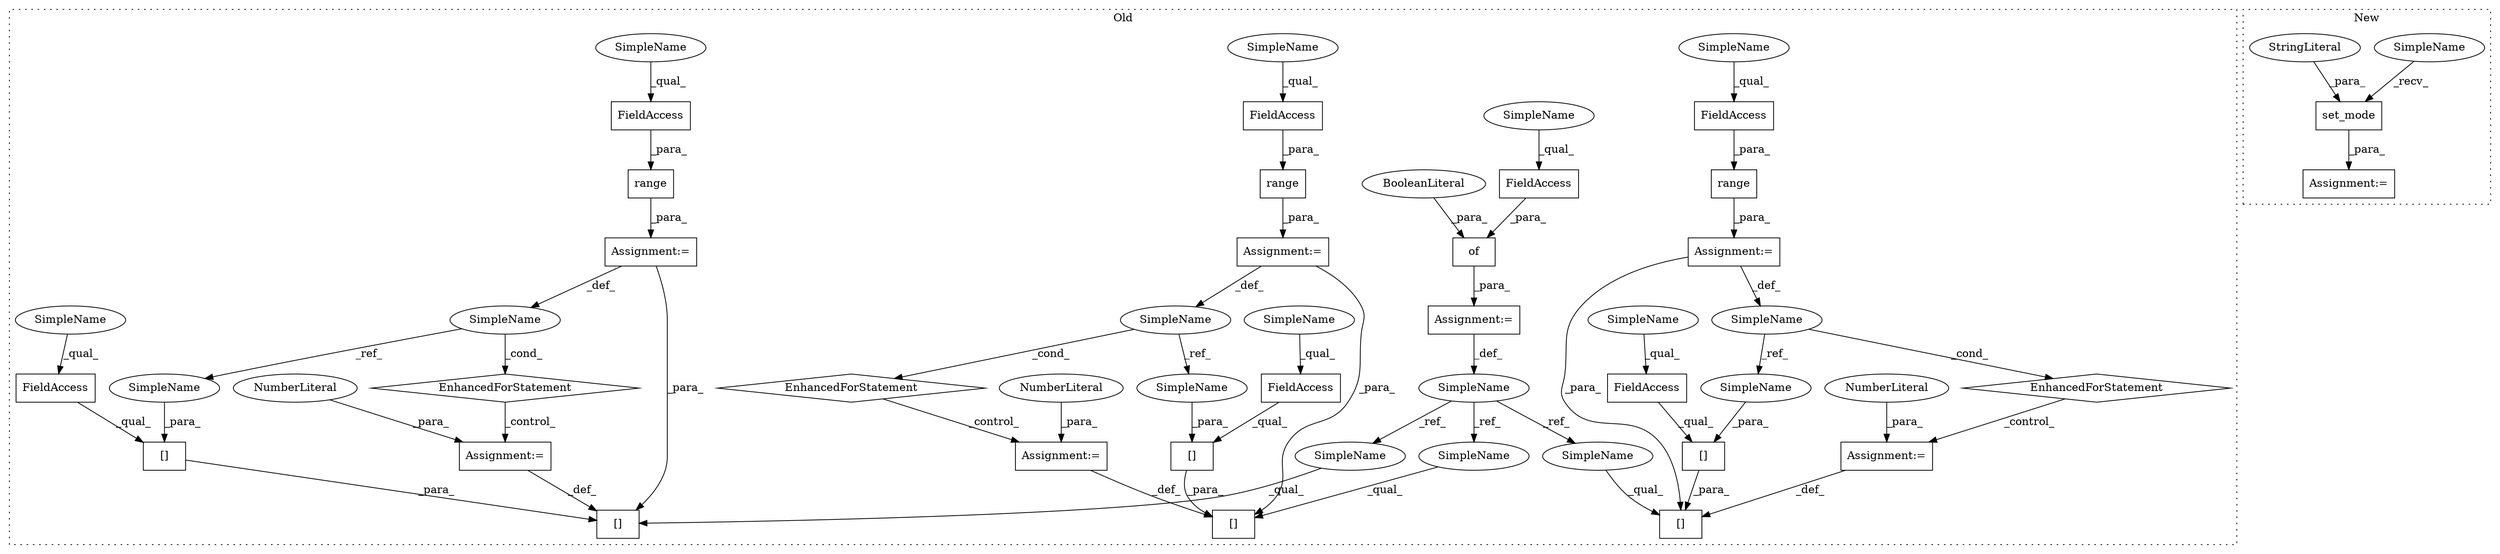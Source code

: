 digraph G {
subgraph cluster0 {
1 [label="EnhancedForStatement" a="70" s="15156,15241" l="53,2" shape="diamond"];
3 [label="SimpleName" a="42" s="15213" l="2" shape="ellipse"];
4 [label="[]" a="2" s="15254,15277" l="21,1" shape="box"];
5 [label="FieldAccess" a="22" s="15254" l="20" shape="box"];
6 [label="[]" a="2" s="15251,15278" l="3,1" shape="box"];
7 [label="FieldAccess" a="22" s="15118" l="19" shape="box"];
8 [label="[]" a="2" s="15118,15140" l="20,1" shape="box"];
9 [label="SimpleName" a="42" s="15078" l="2" shape="ellipse"];
10 [label="EnhancedForStatement" a="70" s="15021,15105" l="53,2" shape="diamond"];
11 [label="[]" a="2" s="15115,15141" l="3,1" shape="box"];
12 [label="FieldAccess" a="22" s="15390" l="19" shape="box"];
13 [label="[]" a="2" s="15390,15412" l="20,1" shape="box"];
14 [label="SimpleName" a="42" s="15350" l="2" shape="ellipse"];
15 [label="EnhancedForStatement" a="70" s="15293,15377" l="53,2" shape="diamond"];
16 [label="[]" a="2" s="15387,15413" l="3,1" shape="box"];
17 [label="FieldAccess" a="22" s="14992" l="16" shape="box"];
18 [label="FieldAccess" a="22" s="15361" l="15" shape="box"];
19 [label="FieldAccess" a="22" s="15224" l="16" shape="box"];
20 [label="SimpleName" a="42" s="14982" l="2" shape="ellipse"];
23 [label="Assignment:=" a="7" s="15142" l="1" shape="box"];
24 [label="Assignment:=" a="7" s="15414" l="1" shape="box"];
25 [label="Assignment:=" a="7" s="15279" l="1" shape="box"];
26 [label="Assignment:=" a="7" s="14984" l="1" shape="box"];
27 [label="NumberLiteral" a="34" s="15143" l="1" shape="ellipse"];
28 [label="NumberLiteral" a="34" s="15280" l="1" shape="ellipse"];
29 [label="NumberLiteral" a="34" s="15415" l="1" shape="ellipse"];
30 [label="of" a="32" s="14989,15014" l="3,1" shape="box"];
31 [label="range" a="32" s="15083,15104" l="6,1" shape="box"];
32 [label="BooleanLiteral" a="9" s="15009" l="5" shape="ellipse"];
33 [label="range" a="32" s="15218,15240" l="6,1" shape="box"];
34 [label="Assignment:=" a="7" s="15156,15241" l="53,2" shape="box"];
35 [label="Assignment:=" a="7" s="15021,15105" l="53,2" shape="box"];
36 [label="Assignment:=" a="7" s="15293,15377" l="53,2" shape="box"];
37 [label="FieldAccess" a="22" s="15089" l="15" shape="box"];
38 [label="range" a="32" s="15355,15376" l="6,1" shape="box"];
39 [label="SimpleName" a="42" s="15254" l="4" shape="ellipse"];
40 [label="SimpleName" a="42" s="15118" l="4" shape="ellipse"];
41 [label="SimpleName" a="42" s="15361" l="4" shape="ellipse"];
42 [label="SimpleName" a="42" s="14992" l="4" shape="ellipse"];
43 [label="SimpleName" a="42" s="15089" l="4" shape="ellipse"];
44 [label="SimpleName" a="42" s="15390" l="4" shape="ellipse"];
45 [label="SimpleName" a="42" s="15224" l="4" shape="ellipse"];
46 [label="SimpleName" a="42" s="15115" l="2" shape="ellipse"];
47 [label="SimpleName" a="42" s="15251" l="2" shape="ellipse"];
48 [label="SimpleName" a="42" s="15387" l="2" shape="ellipse"];
49 [label="SimpleName" a="42" s="15410" l="2" shape="ellipse"];
50 [label="SimpleName" a="42" s="15275" l="2" shape="ellipse"];
51 [label="SimpleName" a="42" s="15138" l="2" shape="ellipse"];
label = "Old";
style="dotted";
}
subgraph cluster1 {
2 [label="set_mode" a="32" s="16377,16392" l="9,1" shape="box"];
21 [label="StringLiteral" a="45" s="16386" l="6" shape="ellipse"];
22 [label="Assignment:=" a="7" s="16371" l="1" shape="box"];
52 [label="SimpleName" a="42" s="16372" l="4" shape="ellipse"];
label = "New";
style="dotted";
}
1 -> 25 [label="_control_"];
2 -> 22 [label="_para_"];
3 -> 1 [label="_cond_"];
3 -> 50 [label="_ref_"];
4 -> 6 [label="_para_"];
5 -> 4 [label="_qual_"];
7 -> 8 [label="_qual_"];
8 -> 11 [label="_para_"];
9 -> 51 [label="_ref_"];
9 -> 10 [label="_cond_"];
10 -> 23 [label="_control_"];
12 -> 13 [label="_qual_"];
13 -> 16 [label="_para_"];
14 -> 15 [label="_cond_"];
14 -> 49 [label="_ref_"];
15 -> 24 [label="_control_"];
17 -> 30 [label="_para_"];
18 -> 38 [label="_para_"];
19 -> 33 [label="_para_"];
20 -> 48 [label="_ref_"];
20 -> 46 [label="_ref_"];
20 -> 47 [label="_ref_"];
21 -> 2 [label="_para_"];
23 -> 11 [label="_def_"];
24 -> 16 [label="_def_"];
25 -> 6 [label="_def_"];
26 -> 20 [label="_def_"];
27 -> 23 [label="_para_"];
28 -> 25 [label="_para_"];
29 -> 24 [label="_para_"];
30 -> 26 [label="_para_"];
31 -> 35 [label="_para_"];
32 -> 30 [label="_para_"];
33 -> 34 [label="_para_"];
34 -> 6 [label="_para_"];
34 -> 3 [label="_def_"];
35 -> 11 [label="_para_"];
35 -> 9 [label="_def_"];
36 -> 16 [label="_para_"];
36 -> 14 [label="_def_"];
37 -> 31 [label="_para_"];
38 -> 36 [label="_para_"];
39 -> 5 [label="_qual_"];
40 -> 7 [label="_qual_"];
41 -> 18 [label="_qual_"];
42 -> 17 [label="_qual_"];
43 -> 37 [label="_qual_"];
44 -> 12 [label="_qual_"];
45 -> 19 [label="_qual_"];
46 -> 11 [label="_qual_"];
47 -> 6 [label="_qual_"];
48 -> 16 [label="_qual_"];
49 -> 13 [label="_para_"];
50 -> 4 [label="_para_"];
51 -> 8 [label="_para_"];
52 -> 2 [label="_recv_"];
}